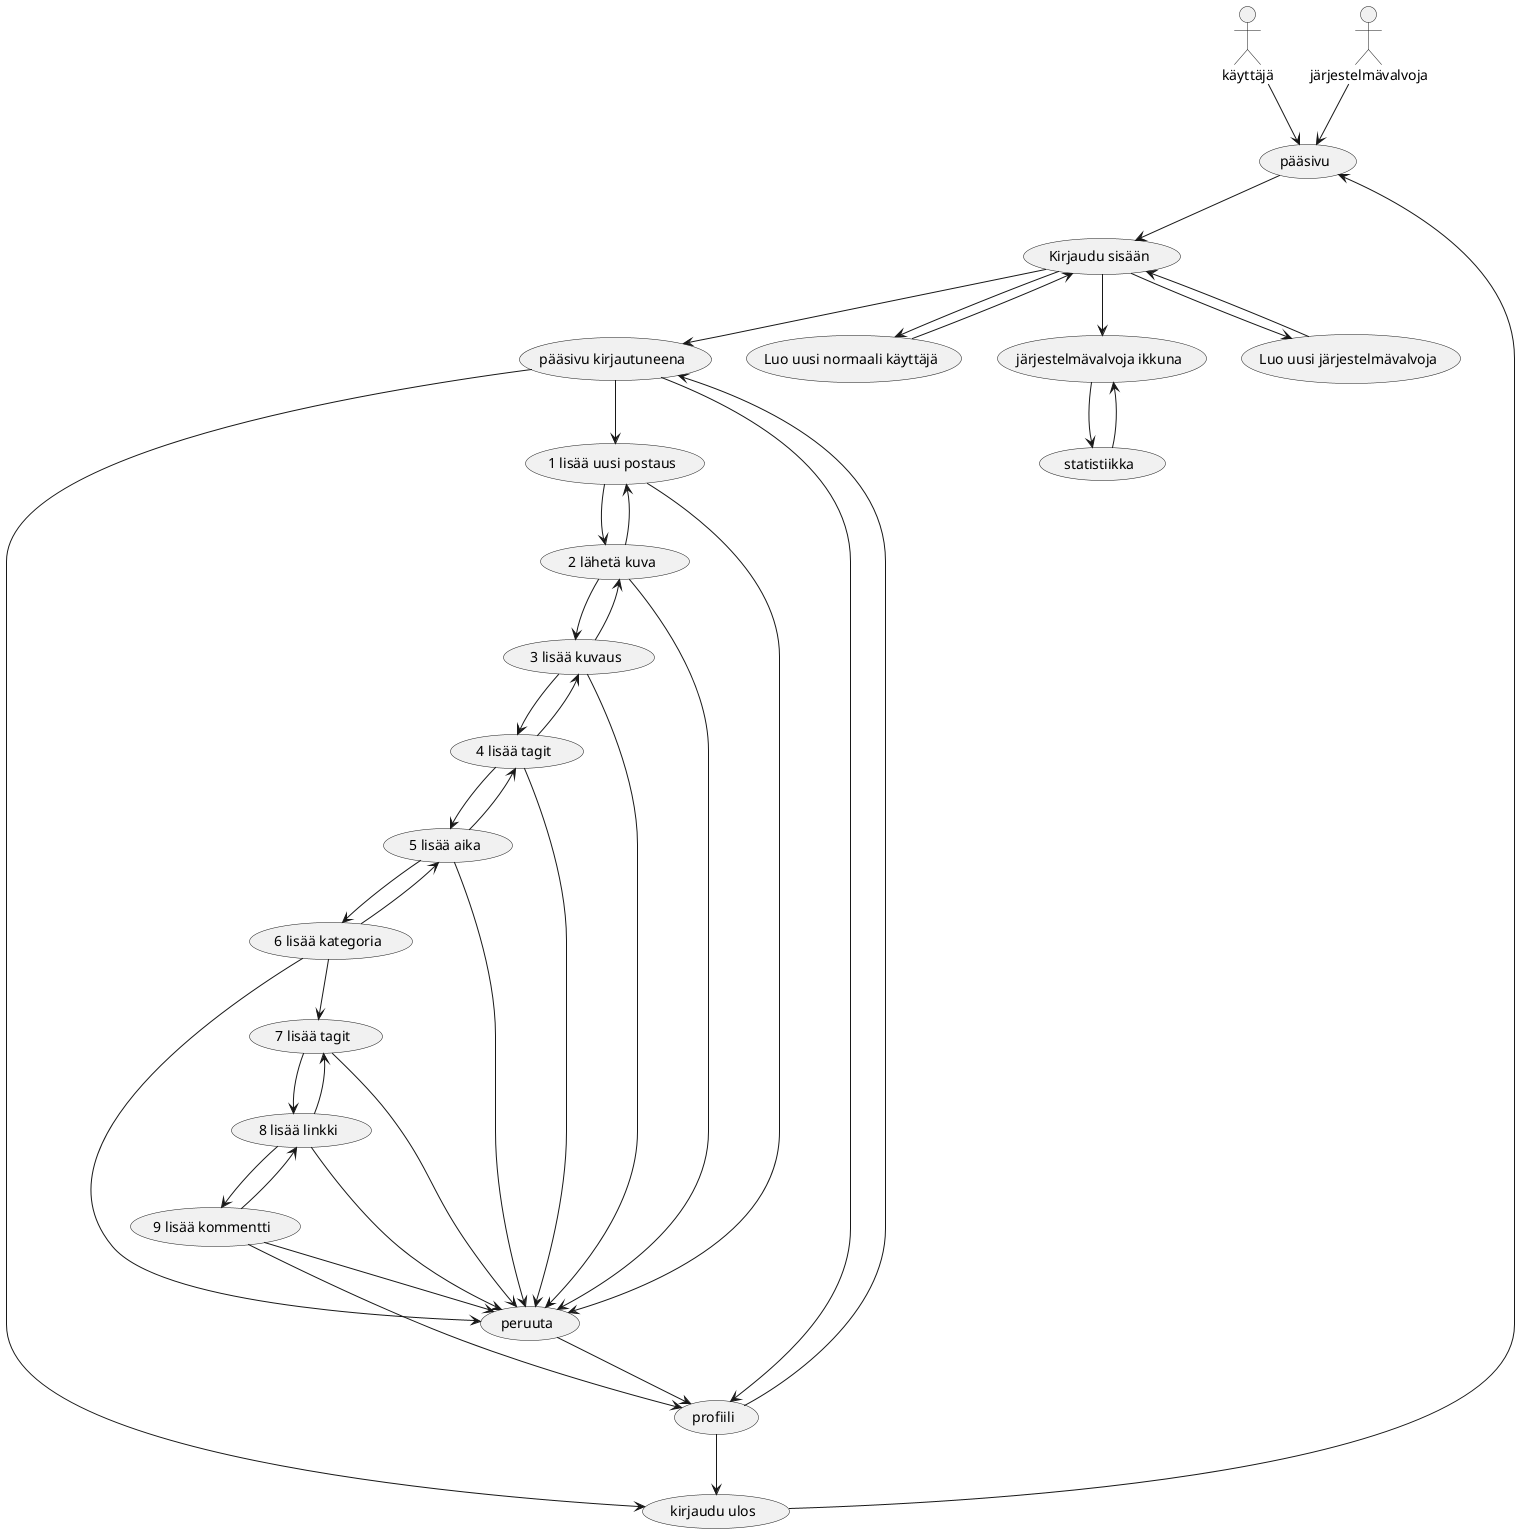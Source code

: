 @startuml uikulku
käyttäjä--> (pääsivu)
järjestelmävalvoja --> (pääsivu)
    (pääsivu) --> (Kirjaudu sisään)
    (Kirjaudu sisään)--> (Luo uusi normaali käyttäjä)
    (Luo uusi normaali käyttäjä)--> (Kirjaudu sisään)
    (Kirjaudu sisään)--> (Luo uusi järjestelmävalvoja)
    (Luo uusi järjestelmävalvoja)--> (Kirjaudu sisään)
    (Kirjaudu sisään)--> (pääsivu kirjautuneena)
    (pääsivu kirjautuneena)-->(profiili)
    (profiili)--> (pääsivu kirjautuneena)
    (pääsivu kirjautuneena)--> (1 lisää uusi postaus)
    
    (kirjaudu ulos)-->(pääsivu)
    (pääsivu kirjautuneena)--> (kirjaudu ulos)
    (profiili)--> (kirjaudu ulos)
    (1 lisää uusi postaus)-->(2 lähetä kuva)
    (1 lisää uusi postaus)-->(peruuta)
    (2 lähetä kuva)-->(1 lisää uusi postaus)
    (2 lähetä kuva)--> (peruuta)
    (2 lähetä kuva)-->(3 lisää kuvaus)
    (3 lisää kuvaus)--> (peruuta)
    (3 lisää kuvaus)-->(2 lähetä kuva)
    (3 lisää kuvaus)--> (4 lisää tagit)
    (4 lisää tagit)--> (peruuta)
    (4 lisää tagit)--> (5 lisää aika)
    (4 lisää tagit)--> (3 lisää kuvaus)
    (5 lisää aika)--> (peruuta)
    (5 lisää aika)--> (6 lisää kategoria)
    (5 lisää aika)--> (4 lisää tagit)
    (6 lisää kategoria)--> (7 lisää tagit)
    (6 lisää kategoria)-->(5 lisää aika)
    (6 lisää kategoria)--> (peruuta)
    (7 lisää tagit)--> (8 lisää linkki)
    (7 lisää tagit)--> (peruuta)
    (8 lisää linkki)-->(7 lisää tagit)
    (8 lisää linkki)-->(peruuta)
    (8 lisää linkki)--> (9 lisää kommentti)
    (9 lisää kommentti)-->(8 lisää linkki)
    (9 lisää kommentti)-->(peruuta)
    (9 lisää kommentti)--> (profiili)
    (peruuta)--> (profiili)
    
    
    
    
    
    
    (Kirjaudu sisään)-->(järjestelmävalvoja ikkuna)
    (järjestelmävalvoja ikkuna)--> (statistiikka)
    (statistiikka)--> (järjestelmävalvoja ikkuna)
  @enduml